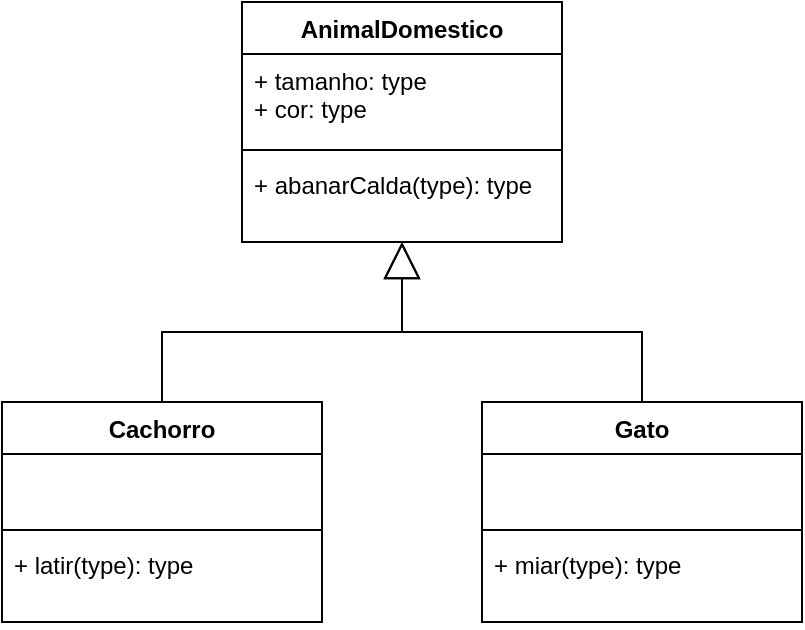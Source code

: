 <mxfile version="26.0.13">
  <diagram name="Page-1" id="WZPkpuCgrbkIfKp15bqW">
    <mxGraphModel dx="666" dy="1485" grid="1" gridSize="10" guides="1" tooltips="1" connect="1" arrows="1" fold="1" page="1" pageScale="1" pageWidth="850" pageHeight="1100" math="0" shadow="0">
      <root>
        <mxCell id="0" />
        <mxCell id="1" parent="0" />
        <mxCell id="WqMpWD1g8ZxcfbABeM8H-2" value="AnimalDomestico" style="swimlane;fontStyle=1;align=center;verticalAlign=top;childLayout=stackLayout;horizontal=1;startSize=26;horizontalStack=0;resizeParent=1;resizeParentMax=0;resizeLast=0;collapsible=1;marginBottom=0;whiteSpace=wrap;html=1;" vertex="1" parent="1">
          <mxGeometry x="400" y="-80" width="160" height="120" as="geometry">
            <mxRectangle x="340" y="130" width="90" height="30" as="alternateBounds" />
          </mxGeometry>
        </mxCell>
        <mxCell id="WqMpWD1g8ZxcfbABeM8H-3" value="+ tamanho: type&lt;div&gt;+ cor: type&lt;/div&gt;" style="text;strokeColor=none;fillColor=none;align=left;verticalAlign=top;spacingLeft=4;spacingRight=4;overflow=hidden;rotatable=0;points=[[0,0.5],[1,0.5]];portConstraint=eastwest;whiteSpace=wrap;html=1;" vertex="1" parent="WqMpWD1g8ZxcfbABeM8H-2">
          <mxGeometry y="26" width="160" height="44" as="geometry" />
        </mxCell>
        <mxCell id="WqMpWD1g8ZxcfbABeM8H-4" value="" style="line;strokeWidth=1;fillColor=none;align=left;verticalAlign=middle;spacingTop=-1;spacingLeft=3;spacingRight=3;rotatable=0;labelPosition=right;points=[];portConstraint=eastwest;strokeColor=inherit;" vertex="1" parent="WqMpWD1g8ZxcfbABeM8H-2">
          <mxGeometry y="70" width="160" height="8" as="geometry" />
        </mxCell>
        <mxCell id="WqMpWD1g8ZxcfbABeM8H-5" value="&lt;div&gt;+ abanarCalda(type): type&lt;/div&gt;" style="text;strokeColor=none;fillColor=none;align=left;verticalAlign=top;spacingLeft=4;spacingRight=4;overflow=hidden;rotatable=0;points=[[0,0.5],[1,0.5]];portConstraint=eastwest;whiteSpace=wrap;html=1;" vertex="1" parent="WqMpWD1g8ZxcfbABeM8H-2">
          <mxGeometry y="78" width="160" height="42" as="geometry" />
        </mxCell>
        <mxCell id="WqMpWD1g8ZxcfbABeM8H-22" style="edgeStyle=orthogonalEdgeStyle;rounded=0;orthogonalLoop=1;jettySize=auto;html=1;exitX=0.5;exitY=0;exitDx=0;exitDy=0;endArrow=block;endFill=0;endSize=16;" edge="1" parent="1" source="WqMpWD1g8ZxcfbABeM8H-6" target="WqMpWD1g8ZxcfbABeM8H-2">
          <mxGeometry relative="1" as="geometry" />
        </mxCell>
        <mxCell id="WqMpWD1g8ZxcfbABeM8H-6" value="Gato" style="swimlane;fontStyle=1;align=center;verticalAlign=top;childLayout=stackLayout;horizontal=1;startSize=26;horizontalStack=0;resizeParent=1;resizeParentMax=0;resizeLast=0;collapsible=1;marginBottom=0;whiteSpace=wrap;html=1;" vertex="1" parent="1">
          <mxGeometry x="520" y="120" width="160" height="110" as="geometry">
            <mxRectangle x="340" y="130" width="90" height="30" as="alternateBounds" />
          </mxGeometry>
        </mxCell>
        <mxCell id="WqMpWD1g8ZxcfbABeM8H-7" value="&amp;nbsp;" style="text;strokeColor=none;fillColor=none;align=left;verticalAlign=top;spacingLeft=4;spacingRight=4;overflow=hidden;rotatable=0;points=[[0,0.5],[1,0.5]];portConstraint=eastwest;whiteSpace=wrap;html=1;" vertex="1" parent="WqMpWD1g8ZxcfbABeM8H-6">
          <mxGeometry y="26" width="160" height="34" as="geometry" />
        </mxCell>
        <mxCell id="WqMpWD1g8ZxcfbABeM8H-8" value="" style="line;strokeWidth=1;fillColor=none;align=left;verticalAlign=middle;spacingTop=-1;spacingLeft=3;spacingRight=3;rotatable=0;labelPosition=right;points=[];portConstraint=eastwest;strokeColor=inherit;" vertex="1" parent="WqMpWD1g8ZxcfbABeM8H-6">
          <mxGeometry y="60" width="160" height="8" as="geometry" />
        </mxCell>
        <mxCell id="WqMpWD1g8ZxcfbABeM8H-9" value="+ miar(type): type" style="text;strokeColor=none;fillColor=none;align=left;verticalAlign=top;spacingLeft=4;spacingRight=4;overflow=hidden;rotatable=0;points=[[0,0.5],[1,0.5]];portConstraint=eastwest;whiteSpace=wrap;html=1;" vertex="1" parent="WqMpWD1g8ZxcfbABeM8H-6">
          <mxGeometry y="68" width="160" height="42" as="geometry" />
        </mxCell>
        <mxCell id="WqMpWD1g8ZxcfbABeM8H-21" style="edgeStyle=orthogonalEdgeStyle;rounded=0;orthogonalLoop=1;jettySize=auto;html=1;endArrow=block;endFill=0;endSize=16;" edge="1" parent="1" source="WqMpWD1g8ZxcfbABeM8H-14" target="WqMpWD1g8ZxcfbABeM8H-2">
          <mxGeometry relative="1" as="geometry" />
        </mxCell>
        <mxCell id="WqMpWD1g8ZxcfbABeM8H-14" value="Cachorro" style="swimlane;fontStyle=1;align=center;verticalAlign=top;childLayout=stackLayout;horizontal=1;startSize=26;horizontalStack=0;resizeParent=1;resizeParentMax=0;resizeLast=0;collapsible=1;marginBottom=0;whiteSpace=wrap;html=1;" vertex="1" parent="1">
          <mxGeometry x="280" y="120" width="160" height="110" as="geometry">
            <mxRectangle x="340" y="130" width="90" height="30" as="alternateBounds" />
          </mxGeometry>
        </mxCell>
        <mxCell id="WqMpWD1g8ZxcfbABeM8H-15" value="&amp;nbsp;" style="text;strokeColor=none;fillColor=none;align=left;verticalAlign=top;spacingLeft=4;spacingRight=4;overflow=hidden;rotatable=0;points=[[0,0.5],[1,0.5]];portConstraint=eastwest;whiteSpace=wrap;html=1;" vertex="1" parent="WqMpWD1g8ZxcfbABeM8H-14">
          <mxGeometry y="26" width="160" height="34" as="geometry" />
        </mxCell>
        <mxCell id="WqMpWD1g8ZxcfbABeM8H-16" value="" style="line;strokeWidth=1;fillColor=none;align=left;verticalAlign=middle;spacingTop=-1;spacingLeft=3;spacingRight=3;rotatable=0;labelPosition=right;points=[];portConstraint=eastwest;strokeColor=inherit;" vertex="1" parent="WqMpWD1g8ZxcfbABeM8H-14">
          <mxGeometry y="60" width="160" height="8" as="geometry" />
        </mxCell>
        <mxCell id="WqMpWD1g8ZxcfbABeM8H-17" value="+ latir(type): type" style="text;strokeColor=none;fillColor=none;align=left;verticalAlign=top;spacingLeft=4;spacingRight=4;overflow=hidden;rotatable=0;points=[[0,0.5],[1,0.5]];portConstraint=eastwest;whiteSpace=wrap;html=1;" vertex="1" parent="WqMpWD1g8ZxcfbABeM8H-14">
          <mxGeometry y="68" width="160" height="42" as="geometry" />
        </mxCell>
      </root>
    </mxGraphModel>
  </diagram>
</mxfile>
